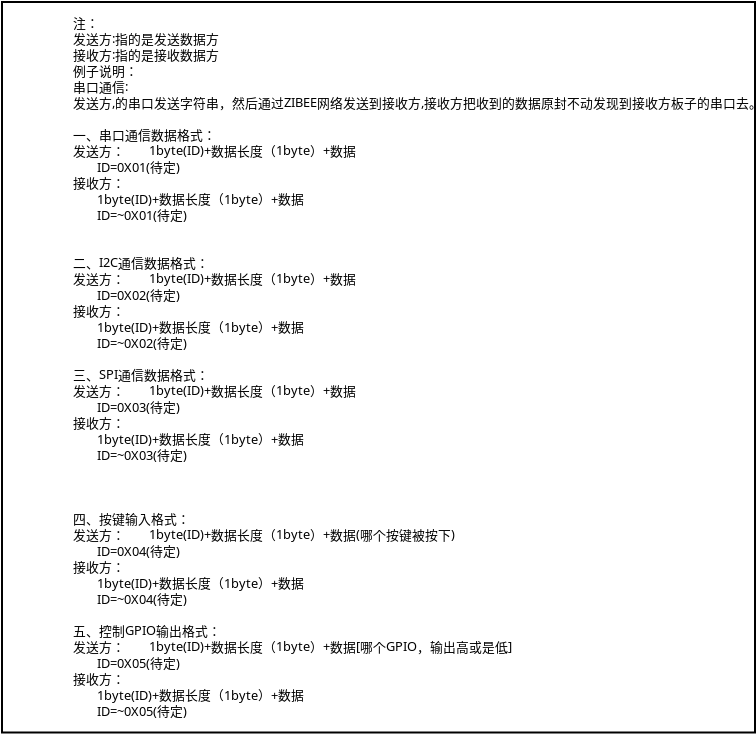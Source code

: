 <?xml version="1.0" encoding="UTF-8"?>
<dia:diagram xmlns:dia="http://www.lysator.liu.se/~alla/dia/">
  <dia:layer name="背景" visible="true" active="true">
    <dia:object type="Standard - Box" version="0" id="O0">
      <dia:attribute name="obj_pos">
        <dia:point val="10.65,2.1"/>
      </dia:attribute>
      <dia:attribute name="obj_bb">
        <dia:rectangle val="10.6,2.05;48.35,38.675"/>
      </dia:attribute>
      <dia:attribute name="elem_corner">
        <dia:point val="10.65,2.1"/>
      </dia:attribute>
      <dia:attribute name="elem_width">
        <dia:real val="37.65"/>
      </dia:attribute>
      <dia:attribute name="elem_height">
        <dia:real val="36.525"/>
      </dia:attribute>
      <dia:attribute name="show_background">
        <dia:boolean val="true"/>
      </dia:attribute>
    </dia:object>
    <dia:object type="Standard - Text" version="1" id="O1">
      <dia:attribute name="obj_pos">
        <dia:point val="14.2,3.4"/>
      </dia:attribute>
      <dia:attribute name="obj_bb">
        <dia:rectangle val="14.2,2.787;48.462,38.782"/>
      </dia:attribute>
      <dia:attribute name="text">
        <dia:composite type="text">
          <dia:attribute name="string">
            <dia:string>#注：
发送方:指的是发送数据方
接收方:指的是接收数据方
例子说明：
串口通信:
发送方,的串口发送字符串，然后通过ZIBEE网络发送到接收方,接收方把收到的数据原封不动发现到接收方板子的串口去。

一、串口通信数据格式：
发送方：        1byte(ID)+数据长度（1byte）+数据
        ID=0X01(待定)
接收方：
        1byte(ID)+数据长度（1byte）+数据
        ID=~0X01(待定)


二、I2C通信数据格式：
发送方：        1byte(ID)+数据长度（1byte）+数据
        ID=0X02(待定)
接收方：
        1byte(ID)+数据长度（1byte）+数据
        ID=~0X02(待定)

三、SPI通信数据格式：
发送方：        1byte(ID)+数据长度（1byte）+数据
        ID=0X03(待定)
接收方：
        1byte(ID)+数据长度（1byte）+数据
        ID=~0X03(待定)



四、按键输入格式：
发送方：        1byte(ID)+数据长度（1byte）+数据(哪个按键被按下)
        ID=0X04(待定)
接收方：
        1byte(ID)+数据长度（1byte）+数据
        ID=~0X04(待定)

五、控制GPIO输出格式：
发送方：        1byte(ID)+数据长度（1byte）+数据[哪个GPIO，输出高或是低]
        ID=0X05(待定)
接收方：
        1byte(ID)+数据长度（1byte）+数据
        ID=~0X05(待定)
#</dia:string>
          </dia:attribute>
          <dia:attribute name="font">
            <dia:font family="sans" style="0" name="Helvetica"/>
          </dia:attribute>
          <dia:attribute name="height">
            <dia:real val="0.8"/>
          </dia:attribute>
          <dia:attribute name="pos">
            <dia:point val="14.2,3.4"/>
          </dia:attribute>
          <dia:attribute name="color">
            <dia:color val="#000000"/>
          </dia:attribute>
          <dia:attribute name="alignment">
            <dia:enum val="0"/>
          </dia:attribute>
        </dia:composite>
      </dia:attribute>
      <dia:attribute name="valign">
        <dia:enum val="3"/>
      </dia:attribute>
    </dia:object>
  </dia:layer>
</dia:diagram>
